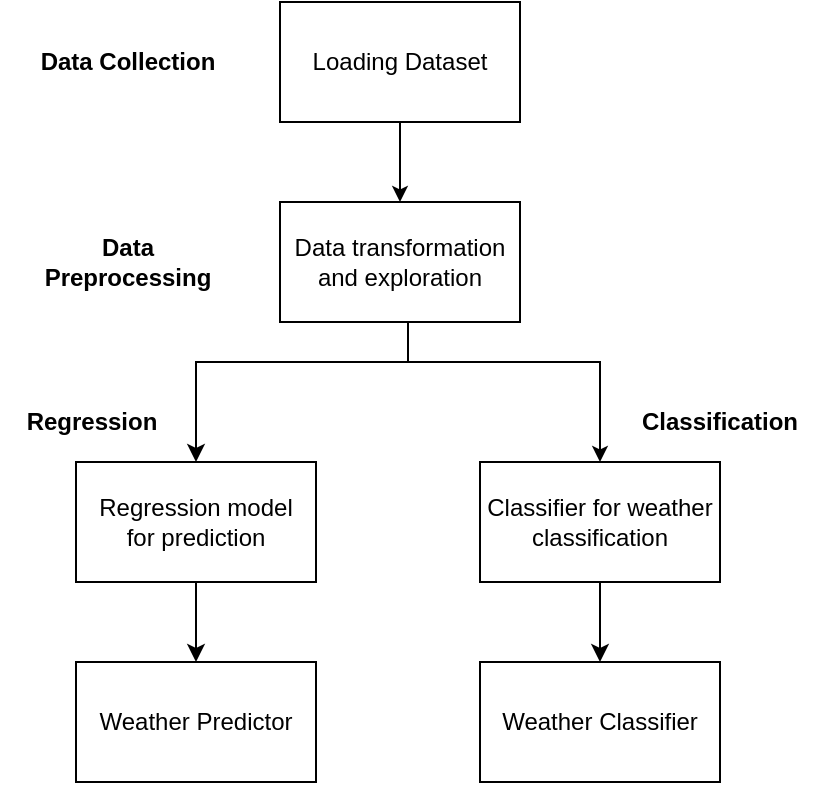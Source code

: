 <mxfile version="12.3.3" type="device" pages="1"><diagram id="iBHStKzMgau2nNAFiUWd" name="Page-1"><mxGraphModel dx="932" dy="609" grid="1" gridSize="10" guides="1" tooltips="1" connect="1" arrows="1" fold="1" page="1" pageScale="1" pageWidth="3300" pageHeight="2339" math="0" shadow="0"><root><mxCell id="0"/><mxCell id="1" parent="0"/><mxCell id="QemqvdPB3-icMzqzICeO-16" value="" style="edgeStyle=orthogonalEdgeStyle;rounded=0;orthogonalLoop=1;jettySize=auto;html=1;endSize=5;" edge="1" parent="1" source="QemqvdPB3-icMzqzICeO-2" target="QemqvdPB3-icMzqzICeO-3"><mxGeometry relative="1" as="geometry"/></mxCell><mxCell id="QemqvdPB3-icMzqzICeO-2" value="Loading Dataset" style="rounded=0;whiteSpace=wrap;html=1;" vertex="1" parent="1"><mxGeometry x="250" y="40" width="120" height="60" as="geometry"/></mxCell><mxCell id="QemqvdPB3-icMzqzICeO-13" value="" style="edgeStyle=orthogonalEdgeStyle;rounded=0;orthogonalLoop=1;jettySize=auto;html=1;entryX=0.5;entryY=0;entryDx=0;entryDy=0;" edge="1" parent="1" target="QemqvdPB3-icMzqzICeO-4"><mxGeometry relative="1" as="geometry"><mxPoint x="314" y="200" as="sourcePoint"/><mxPoint x="203" y="270" as="targetPoint"/><Array as="points"><mxPoint x="314" y="220"/><mxPoint x="208" y="220"/></Array></mxGeometry></mxCell><mxCell id="QemqvdPB3-icMzqzICeO-3" value="Data transformation&lt;br&gt;and exploration&lt;span style=&quot;color: rgba(0 , 0 , 0 , 0) ; font-family: monospace ; font-size: 0px ; white-space: nowrap&quot;&gt;%3CmxGraphModel%3E%3Croot%3E%3CmxCell%20id%3D%220%22%2F%3E%3CmxCell%20id%3D%221%22%20parent%3D%220%22%2F%3E%3CmxCell%20id%3D%222%22%20value%3D%22Loading%20Dataset%22%20style%3D%22rounded%3D0%3BwhiteSpace%3Dwrap%3Bhtml%3D1%3B%22%20vertex%3D%221%22%20parent%3D%221%22%3E%3CmxGeometry%20x%3D%22250%22%20y%3D%2240%22%20width%3D%22120%22%20height%3D%2260%22%20as%3D%22geometry%22%2F%3E%3C%2FmxCell%3E%3C%2Froot%3E%3C%2FmxGraphModel%&lt;/span&gt;" style="rounded=0;whiteSpace=wrap;html=1;" vertex="1" parent="1"><mxGeometry x="250" y="140" width="120" height="60" as="geometry"/></mxCell><mxCell id="QemqvdPB3-icMzqzICeO-8" value="" style="edgeStyle=orthogonalEdgeStyle;rounded=0;orthogonalLoop=1;jettySize=auto;html=1;" edge="1" parent="1" source="QemqvdPB3-icMzqzICeO-4" target="QemqvdPB3-icMzqzICeO-7"><mxGeometry relative="1" as="geometry"/></mxCell><mxCell id="QemqvdPB3-icMzqzICeO-4" value="&lt;br&gt;Regression model&lt;br&gt;for prediction&lt;br&gt;&lt;span style=&quot;color: rgba(0 , 0 , 0 , 0) ; font-family: monospace ; font-size: 0px ; white-space: nowrap&quot;&gt;for%3CmxGraphModel%3E%3Croot%3E%3CmxCell%20id%3D%220%22%2F%3E%3CmxCell%20id%3D%221%22%20parent%3D%220%22%2F%3E%3CmxCell%20id%3D%222%22%20value%3D%22Data%20transformation%26lt%3Bbr%26gt%3Band%20merging%26lt%3Bspan%20style%3D%26quot%3Bcolor%3A%20rgba(0%20%2C%200%20%2C%200%20%2C%200)%20%3B%20font-family%3A%20monospace%20%3B%20font-size%3A%200px%20%3B%20white-space%3A%20nowrap%26quot%3B%26gt%3B%253CmxGraphModel%253E%253Croot%253E%253CmxCell%2520id%253D%25220%2522%252F%253E%253CmxCell%2520id%253D%25221%2522%2520parent%253D%25220%2522%252F%253E%253CmxCell%2520id%253D%25222%2522%2520value%253D%2522Loading%2520Dataset%2522%2520style%253D%2522rounded%253D0%253BwhiteSpace%253Dwrap%253Bhtml%253D1%253B%2522%2520vertex%253D%25221%2522%2520parent%253D%25221%2522%253E%253CmxGeometry%2520x%253D%2522250%2522%2520y%253D%252240%2522%2520width%253D%2522120%2522%2520height%253D%252260%2522%2520as%253D%2522geometry%2522%252F%253E%253C%252FmxCell%253E%253C%252Froot%253E%253C%252FmxGraphModel%253E%26lt%3B%2Fspan%26gt%3B%22%20style%3D%22rounded%3D0%3BwhiteSpace%3Dwrap%3Bhtml%3D1%3B%22%20vertex%3D%221%22%20parent%3D%221%22%3E%3CmxGeometry%20x%3D%22250%22%20y%3D%22140%22%20width%3D%22120%22%20height%3D%2260%22%20as%3D%22geometry%22%2F%3E%3C%2FmxCell%3E%3C%2Froot%3E%3C%2FmxGraphModel%&amp;nbsp;&lt;/span&gt;" style="rounded=0;whiteSpace=wrap;html=1;" vertex="1" parent="1"><mxGeometry x="148" y="270" width="120" height="60" as="geometry"/></mxCell><mxCell id="QemqvdPB3-icMzqzICeO-9" value="" style="edgeStyle=orthogonalEdgeStyle;rounded=0;orthogonalLoop=1;jettySize=auto;html=1;" edge="1" parent="1" source="QemqvdPB3-icMzqzICeO-5" target="QemqvdPB3-icMzqzICeO-6"><mxGeometry relative="1" as="geometry"/></mxCell><mxCell id="QemqvdPB3-icMzqzICeO-5" value="Classifier for weather&lt;br&gt;classification" style="rounded=0;whiteSpace=wrap;html=1;" vertex="1" parent="1"><mxGeometry x="350" y="270" width="120" height="60" as="geometry"/></mxCell><mxCell id="QemqvdPB3-icMzqzICeO-6" value="Weather Classifier" style="rounded=0;whiteSpace=wrap;html=1;" vertex="1" parent="1"><mxGeometry x="350" y="370" width="120" height="60" as="geometry"/></mxCell><mxCell id="QemqvdPB3-icMzqzICeO-7" value="Weather Predictor" style="rounded=0;whiteSpace=wrap;html=1;" vertex="1" parent="1"><mxGeometry x="148" y="370" width="120" height="60" as="geometry"/></mxCell><mxCell id="QemqvdPB3-icMzqzICeO-14" value="" style="endArrow=classic;html=1;entryX=0.5;entryY=0;entryDx=0;entryDy=0;endSize=5;rounded=0;" edge="1" parent="1" target="QemqvdPB3-icMzqzICeO-5"><mxGeometry width="50" height="50" relative="1" as="geometry"><mxPoint x="310" y="220" as="sourcePoint"/><mxPoint x="490" y="220" as="targetPoint"/><Array as="points"><mxPoint x="410" y="220"/></Array></mxGeometry></mxCell><mxCell id="QemqvdPB3-icMzqzICeO-17" value="&lt;b&gt;Data Collection&lt;/b&gt;" style="text;html=1;strokeColor=none;fillColor=none;align=center;verticalAlign=middle;whiteSpace=wrap;rounded=0;" vertex="1" parent="1"><mxGeometry x="128" y="60" width="92" height="20" as="geometry"/></mxCell><mxCell id="QemqvdPB3-icMzqzICeO-20" value="&lt;b&gt;Data Preprocessing&lt;/b&gt;" style="text;html=1;strokeColor=none;fillColor=none;align=center;verticalAlign=middle;whiteSpace=wrap;rounded=0;" vertex="1" parent="1"><mxGeometry x="128" y="160" width="92" height="20" as="geometry"/></mxCell><mxCell id="QemqvdPB3-icMzqzICeO-21" value="&lt;b&gt;Regression&lt;/b&gt;" style="text;html=1;strokeColor=none;fillColor=none;align=center;verticalAlign=middle;whiteSpace=wrap;rounded=0;" vertex="1" parent="1"><mxGeometry x="110" y="240" width="92" height="20" as="geometry"/></mxCell><mxCell id="QemqvdPB3-icMzqzICeO-22" value="&lt;b&gt;Classification&lt;/b&gt;" style="text;html=1;strokeColor=none;fillColor=none;align=center;verticalAlign=middle;whiteSpace=wrap;rounded=0;" vertex="1" parent="1"><mxGeometry x="424" y="240" width="92" height="20" as="geometry"/></mxCell></root></mxGraphModel></diagram></mxfile>